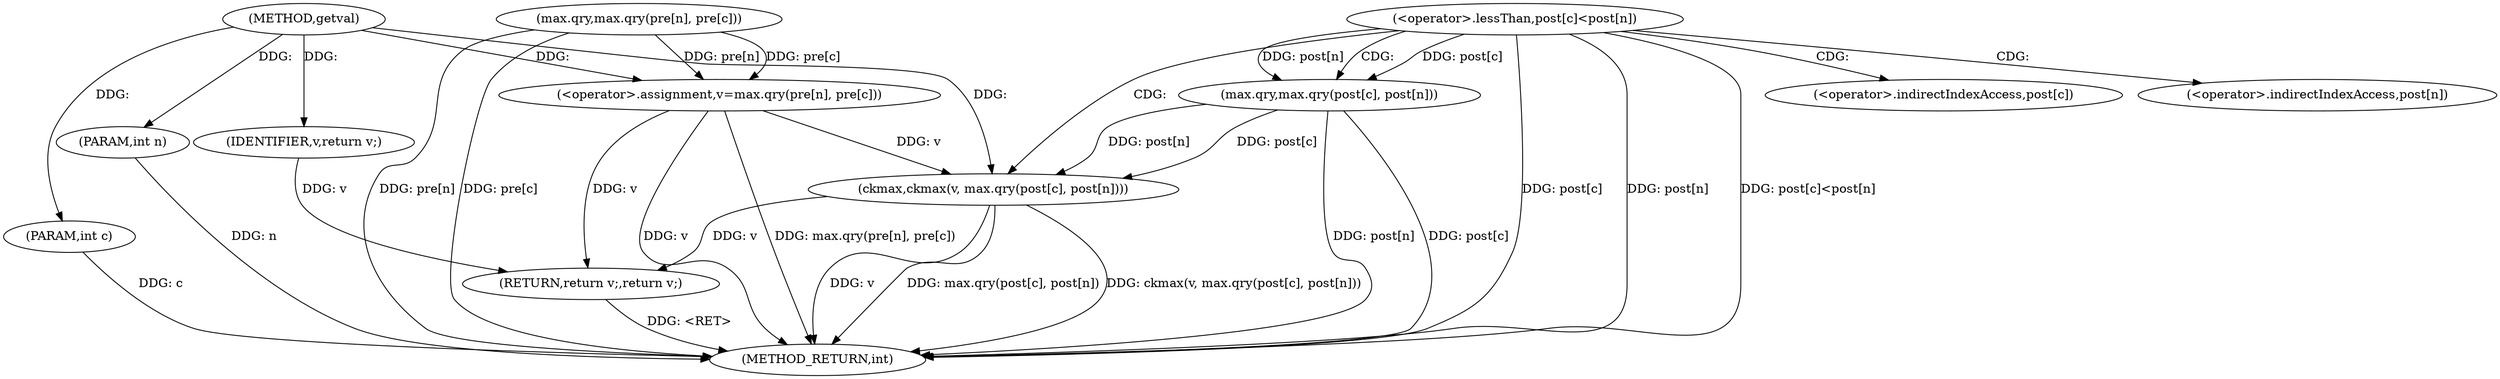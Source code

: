 digraph "getval" {  
"1000707" [label = "(METHOD,getval)" ]
"1000740" [label = "(METHOD_RETURN,int)" ]
"1000708" [label = "(PARAM,int n)" ]
"1000709" [label = "(PARAM,int c)" ]
"1000712" [label = "(<operator>.assignment,v=max.qry(pre[n], pre[c]))" ]
"1000738" [label = "(RETURN,return v;,return v;)" ]
"1000722" [label = "(<operator>.lessThan,post[c]<post[n])" ]
"1000729" [label = "(ckmax,ckmax(v, max.qry(post[c], post[n])))" ]
"1000739" [label = "(IDENTIFIER,v,return v;)" ]
"1000714" [label = "(max.qry,max.qry(pre[n], pre[c]))" ]
"1000731" [label = "(max.qry,max.qry(post[c], post[n]))" ]
"1000732" [label = "(<operator>.indirectIndexAccess,post[c])" ]
"1000735" [label = "(<operator>.indirectIndexAccess,post[n])" ]
  "1000708" -> "1000740"  [ label = "DDG: n"] 
  "1000709" -> "1000740"  [ label = "DDG: c"] 
  "1000712" -> "1000740"  [ label = "DDG: v"] 
  "1000714" -> "1000740"  [ label = "DDG: pre[n]"] 
  "1000714" -> "1000740"  [ label = "DDG: pre[c]"] 
  "1000712" -> "1000740"  [ label = "DDG: max.qry(pre[n], pre[c])"] 
  "1000722" -> "1000740"  [ label = "DDG: post[c]"] 
  "1000722" -> "1000740"  [ label = "DDG: post[n]"] 
  "1000722" -> "1000740"  [ label = "DDG: post[c]<post[n]"] 
  "1000729" -> "1000740"  [ label = "DDG: v"] 
  "1000731" -> "1000740"  [ label = "DDG: post[c]"] 
  "1000731" -> "1000740"  [ label = "DDG: post[n]"] 
  "1000729" -> "1000740"  [ label = "DDG: max.qry(post[c], post[n])"] 
  "1000729" -> "1000740"  [ label = "DDG: ckmax(v, max.qry(post[c], post[n]))"] 
  "1000738" -> "1000740"  [ label = "DDG: <RET>"] 
  "1000707" -> "1000708"  [ label = "DDG: "] 
  "1000707" -> "1000709"  [ label = "DDG: "] 
  "1000714" -> "1000712"  [ label = "DDG: pre[n]"] 
  "1000714" -> "1000712"  [ label = "DDG: pre[c]"] 
  "1000739" -> "1000738"  [ label = "DDG: v"] 
  "1000712" -> "1000738"  [ label = "DDG: v"] 
  "1000729" -> "1000738"  [ label = "DDG: v"] 
  "1000707" -> "1000712"  [ label = "DDG: "] 
  "1000707" -> "1000739"  [ label = "DDG: "] 
  "1000712" -> "1000729"  [ label = "DDG: v"] 
  "1000707" -> "1000729"  [ label = "DDG: "] 
  "1000731" -> "1000729"  [ label = "DDG: post[c]"] 
  "1000731" -> "1000729"  [ label = "DDG: post[n]"] 
  "1000722" -> "1000731"  [ label = "DDG: post[c]"] 
  "1000722" -> "1000731"  [ label = "DDG: post[n]"] 
  "1000722" -> "1000732"  [ label = "CDG: "] 
  "1000722" -> "1000731"  [ label = "CDG: "] 
  "1000722" -> "1000729"  [ label = "CDG: "] 
  "1000722" -> "1000735"  [ label = "CDG: "] 
}
